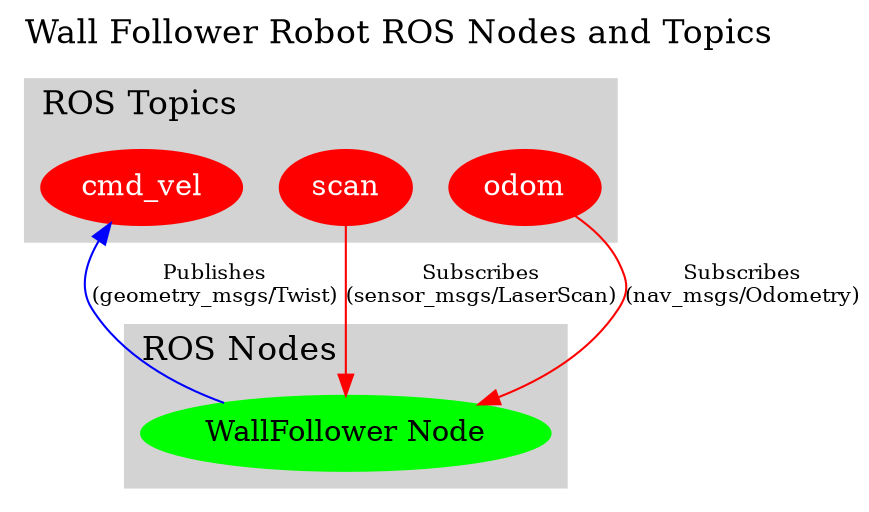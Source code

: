 digraph G {
    label="Wall Follower Robot ROS Nodes and Topics"
    labelloc=top;
    labeljust=left;
    fontsize=16;
    node [shape=box, style=filled, color=black, fontcolor=white];
    edge [color=black];

    subgraph cluster_nodes {
        label="ROS Nodes"
        style=filled;
        color=lightgrey;
        node [style=filled, color=blue];
        "WallFollower Node" [shape=ellipse, color=green, fontcolor=black];
    }

    subgraph cluster_topics {
        label="ROS Topics"
        style=filled;
        color=lightgrey;
        node [style=filled, color=red, shape=ellipse, fontcolor=white];
        "scan" "odom" "cmd_vel";
    }

    "WallFollower Node" -> "cmd_vel" [label="Publishes\n(geometry_msgs/Twist)", fontsize=10, color=blue];
    "scan" -> "WallFollower Node" [label="Subscribes\n(sensor_msgs/LaserScan)", fontsize=10, color=red];
    "odom" -> "WallFollower Node" [label="Subscribes\n(nav_msgs/Odometry)", fontsize=10, color=red];
}
